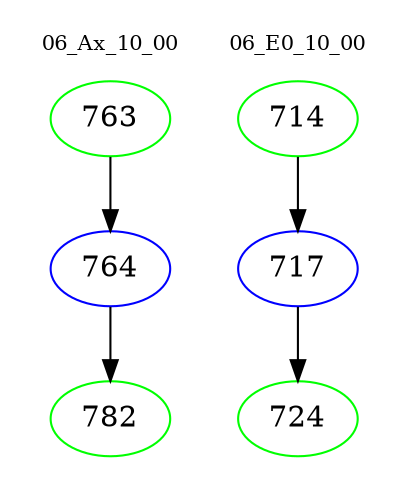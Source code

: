 digraph{
subgraph cluster_0 {
color = white
label = "06_Ax_10_00";
fontsize=10;
T0_763 [label="763", color="green"]
T0_763 -> T0_764 [color="black"]
T0_764 [label="764", color="blue"]
T0_764 -> T0_782 [color="black"]
T0_782 [label="782", color="green"]
}
subgraph cluster_1 {
color = white
label = "06_E0_10_00";
fontsize=10;
T1_714 [label="714", color="green"]
T1_714 -> T1_717 [color="black"]
T1_717 [label="717", color="blue"]
T1_717 -> T1_724 [color="black"]
T1_724 [label="724", color="green"]
}
}

